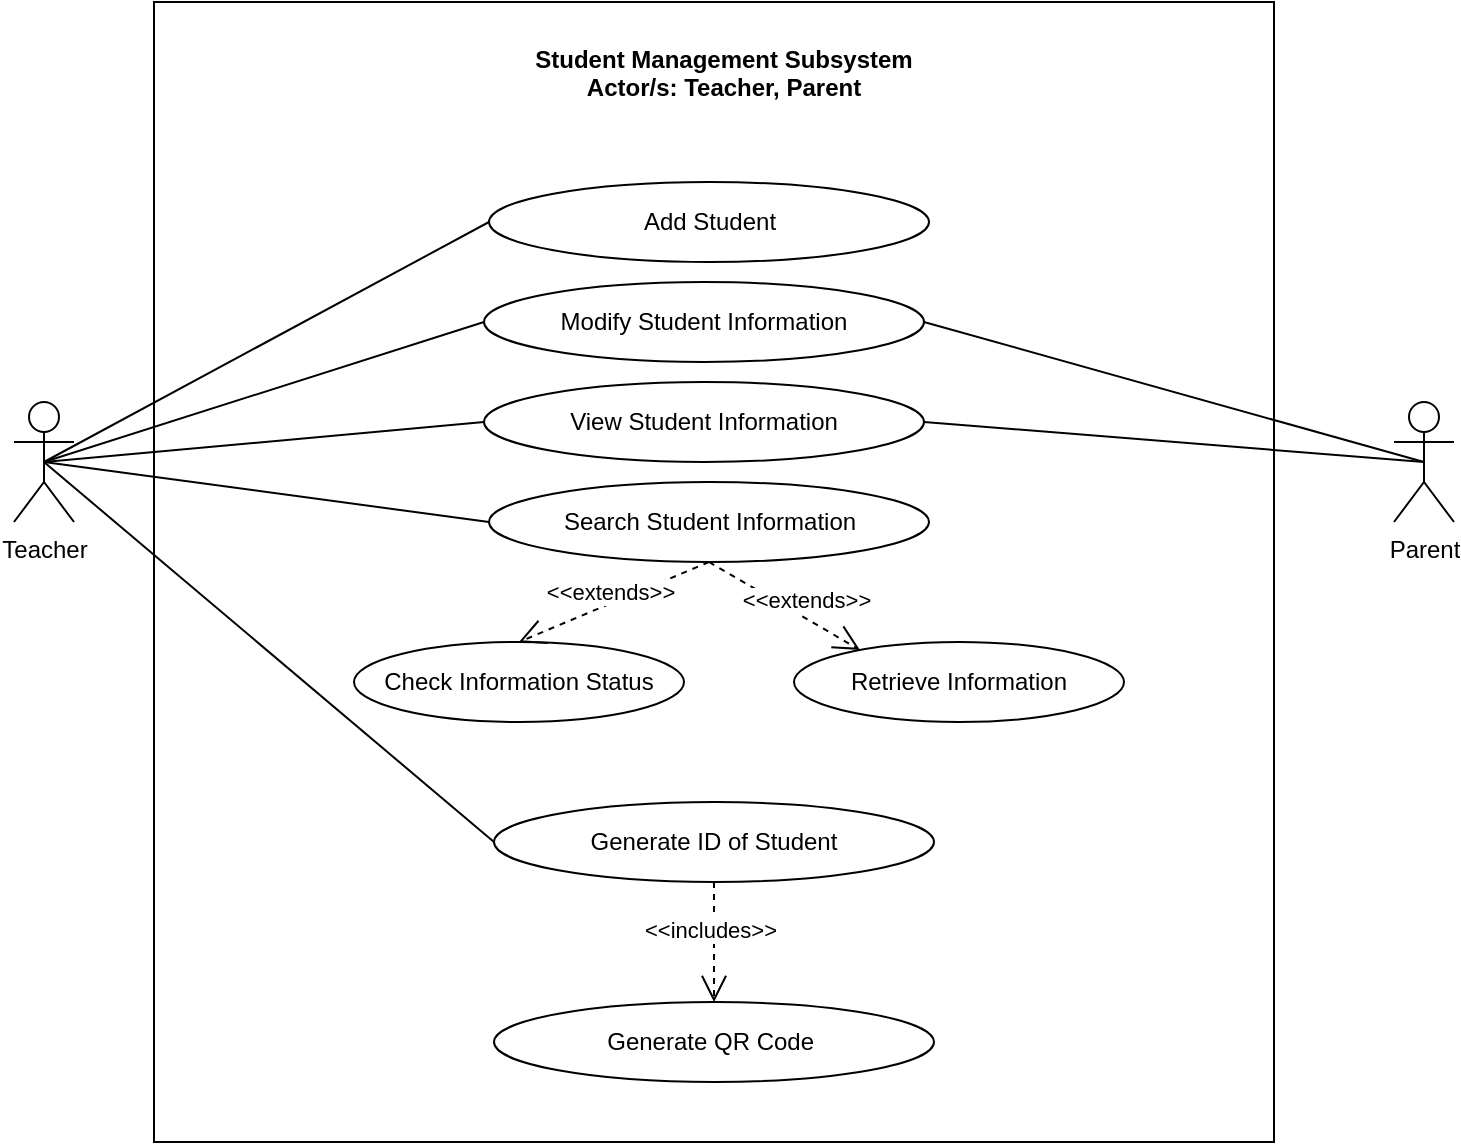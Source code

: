 <mxfile version="14.6.13" type="device" pages="7"><diagram id="qzljFB-hOaYWBOiEcN4N" name="SMS"><mxGraphModel dx="926" dy="626" grid="1" gridSize="10" guides="1" tooltips="1" connect="1" arrows="1" fold="1" page="1" pageScale="1" pageWidth="850" pageHeight="1100" math="0" shadow="0"><root><mxCell id="JewozOC8yLnpFLmOhMqg-0"/><mxCell id="JewozOC8yLnpFLmOhMqg-1" parent="JewozOC8yLnpFLmOhMqg-0"/><mxCell id="FqNuev9cHc2IyG5jevnL-0" value="" style="html=1;fillColor=none;" parent="JewozOC8yLnpFLmOhMqg-1" vertex="1"><mxGeometry x="300" y="170" width="560" height="570" as="geometry"/></mxCell><mxCell id="FqNuev9cHc2IyG5jevnL-2" style="edgeStyle=none;rounded=0;jumpStyle=arc;jumpSize=14;orthogonalLoop=1;jettySize=auto;html=1;exitX=0.5;exitY=0.5;exitDx=0;exitDy=0;exitPerimeter=0;entryX=0;entryY=0.5;entryDx=0;entryDy=0;startArrow=none;startFill=0;endArrow=none;endFill=0;startSize=11;endSize=11;" parent="JewozOC8yLnpFLmOhMqg-1" source="FqNuev9cHc2IyG5jevnL-6" target="FqNuev9cHc2IyG5jevnL-14" edge="1"><mxGeometry relative="1" as="geometry"/></mxCell><mxCell id="FqNuev9cHc2IyG5jevnL-3" style="edgeStyle=none;rounded=0;jumpStyle=arc;jumpSize=14;orthogonalLoop=1;jettySize=auto;html=1;exitX=0.5;exitY=0.5;exitDx=0;exitDy=0;exitPerimeter=0;entryX=0;entryY=0.5;entryDx=0;entryDy=0;startArrow=none;startFill=0;endArrow=none;endFill=0;startSize=11;endSize=11;" parent="JewozOC8yLnpFLmOhMqg-1" source="FqNuev9cHc2IyG5jevnL-6" target="FqNuev9cHc2IyG5jevnL-15" edge="1"><mxGeometry relative="1" as="geometry"/></mxCell><mxCell id="FqNuev9cHc2IyG5jevnL-4" style="edgeStyle=none;rounded=0;jumpStyle=arc;jumpSize=14;orthogonalLoop=1;jettySize=auto;html=1;exitX=0.5;exitY=0.5;exitDx=0;exitDy=0;exitPerimeter=0;entryX=0;entryY=0.5;entryDx=0;entryDy=0;startArrow=none;startFill=0;endArrow=none;endFill=0;startSize=11;endSize=11;" parent="JewozOC8yLnpFLmOhMqg-1" source="FqNuev9cHc2IyG5jevnL-6" target="FqNuev9cHc2IyG5jevnL-18" edge="1"><mxGeometry relative="1" as="geometry"/></mxCell><mxCell id="FqNuev9cHc2IyG5jevnL-5" style="edgeStyle=none;rounded=0;jumpStyle=arc;jumpSize=14;orthogonalLoop=1;jettySize=auto;html=1;exitX=0.5;exitY=0.5;exitDx=0;exitDy=0;exitPerimeter=0;entryX=0;entryY=0.5;entryDx=0;entryDy=0;startArrow=none;startFill=0;endArrow=none;endFill=0;startSize=11;endSize=11;" parent="JewozOC8yLnpFLmOhMqg-1" source="FqNuev9cHc2IyG5jevnL-6" target="FqNuev9cHc2IyG5jevnL-19" edge="1"><mxGeometry relative="1" as="geometry"/></mxCell><mxCell id="MpAW6FHdsxgS2_kCvHxK-2" style="rounded=0;orthogonalLoop=1;jettySize=auto;html=1;exitX=0.5;exitY=0.5;exitDx=0;exitDy=0;exitPerimeter=0;entryX=0;entryY=0.5;entryDx=0;entryDy=0;endArrow=none;endFill=0;" edge="1" parent="JewozOC8yLnpFLmOhMqg-1" source="FqNuev9cHc2IyG5jevnL-6" target="MpAW6FHdsxgS2_kCvHxK-0"><mxGeometry relative="1" as="geometry"/></mxCell><mxCell id="FqNuev9cHc2IyG5jevnL-6" value="Teacher" style="shape=umlActor;verticalLabelPosition=bottom;verticalAlign=top;html=1;fillColor=none;" parent="JewozOC8yLnpFLmOhMqg-1" vertex="1"><mxGeometry x="230" y="370" width="30" height="60" as="geometry"/></mxCell><mxCell id="FqNuev9cHc2IyG5jevnL-8" style="edgeStyle=none;rounded=0;jumpStyle=arc;jumpSize=14;orthogonalLoop=1;jettySize=auto;html=1;exitX=0.5;exitY=0.5;exitDx=0;exitDy=0;exitPerimeter=0;entryX=1;entryY=0.5;entryDx=0;entryDy=0;startArrow=none;startFill=0;endArrow=none;endFill=0;startSize=11;endSize=11;" parent="JewozOC8yLnpFLmOhMqg-1" source="FqNuev9cHc2IyG5jevnL-10" target="FqNuev9cHc2IyG5jevnL-15" edge="1"><mxGeometry relative="1" as="geometry"/></mxCell><mxCell id="FqNuev9cHc2IyG5jevnL-9" style="edgeStyle=none;rounded=0;jumpStyle=arc;jumpSize=14;orthogonalLoop=1;jettySize=auto;html=1;exitX=0.5;exitY=0.5;exitDx=0;exitDy=0;exitPerimeter=0;entryX=1;entryY=0.5;entryDx=0;entryDy=0;startArrow=none;startFill=0;endArrow=none;endFill=0;startSize=11;endSize=11;" parent="JewozOC8yLnpFLmOhMqg-1" source="FqNuev9cHc2IyG5jevnL-10" target="FqNuev9cHc2IyG5jevnL-18" edge="1"><mxGeometry relative="1" as="geometry"/></mxCell><mxCell id="FqNuev9cHc2IyG5jevnL-10" value="Parent" style="shape=umlActor;verticalLabelPosition=bottom;verticalAlign=top;html=1;fillColor=none;" parent="JewozOC8yLnpFLmOhMqg-1" vertex="1"><mxGeometry x="920" y="370" width="30" height="60" as="geometry"/></mxCell><mxCell id="FqNuev9cHc2IyG5jevnL-12" value="Student Management Subsystem&#10;Actor/s: Teacher, Parent" style="text;align=center;fontStyle=1;verticalAlign=middle;spacingLeft=3;spacingRight=3;strokeColor=none;rotatable=0;points=[[0,0.5],[1,0.5]];portConstraint=eastwest;fillColor=none;" parent="JewozOC8yLnpFLmOhMqg-1" vertex="1"><mxGeometry x="425" y="190" width="320" height="30" as="geometry"/></mxCell><mxCell id="FqNuev9cHc2IyG5jevnL-14" value="Add Student" style="ellipse;whiteSpace=wrap;html=1;fillColor=none;" parent="JewozOC8yLnpFLmOhMqg-1" vertex="1"><mxGeometry x="467.5" y="260" width="220" height="40" as="geometry"/></mxCell><mxCell id="FqNuev9cHc2IyG5jevnL-15" value="View Student Information" style="ellipse;whiteSpace=wrap;html=1;fillColor=none;" parent="JewozOC8yLnpFLmOhMqg-1" vertex="1"><mxGeometry x="465" y="360" width="220" height="40" as="geometry"/></mxCell><mxCell id="FqNuev9cHc2IyG5jevnL-18" value="Modify Student Information" style="ellipse;whiteSpace=wrap;html=1;fillColor=none;" parent="JewozOC8yLnpFLmOhMqg-1" vertex="1"><mxGeometry x="465" y="310" width="220" height="40" as="geometry"/></mxCell><mxCell id="FqNuev9cHc2IyG5jevnL-19" value="Search Student Information" style="ellipse;whiteSpace=wrap;html=1;fillColor=none;" parent="JewozOC8yLnpFLmOhMqg-1" vertex="1"><mxGeometry x="467.5" y="410" width="220" height="40" as="geometry"/></mxCell><mxCell id="FqNuev9cHc2IyG5jevnL-20" value="Check Information Status" style="ellipse;whiteSpace=wrap;html=1;fillColor=none;" parent="JewozOC8yLnpFLmOhMqg-1" vertex="1"><mxGeometry x="400" y="490" width="165" height="40" as="geometry"/></mxCell><mxCell id="FqNuev9cHc2IyG5jevnL-21" value="Retrieve Information" style="ellipse;whiteSpace=wrap;html=1;fillColor=none;" parent="JewozOC8yLnpFLmOhMqg-1" vertex="1"><mxGeometry x="620" y="490" width="165" height="40" as="geometry"/></mxCell><mxCell id="FqNuev9cHc2IyG5jevnL-22" style="rounded=0;jumpStyle=arc;jumpSize=14;orthogonalLoop=1;jettySize=auto;html=1;startArrow=none;startFill=0;endArrow=open;endFill=0;startSize=11;endSize=11;dashed=1;entryX=0.5;entryY=0;entryDx=0;entryDy=0;exitX=0.5;exitY=1;exitDx=0;exitDy=0;" parent="JewozOC8yLnpFLmOhMqg-1" source="FqNuev9cHc2IyG5jevnL-19" target="FqNuev9cHc2IyG5jevnL-20" edge="1"><mxGeometry relative="1" as="geometry"><mxPoint x="470" y="520" as="sourcePoint"/><mxPoint x="469.6" y="570" as="targetPoint"/></mxGeometry></mxCell><mxCell id="FqNuev9cHc2IyG5jevnL-23" value="&amp;lt;&amp;lt;extends&amp;gt;&amp;gt;" style="edgeLabel;html=1;align=center;verticalAlign=middle;resizable=0;points=[];" parent="FqNuev9cHc2IyG5jevnL-22" vertex="1" connectable="0"><mxGeometry x="-0.2" y="-1" relative="1" as="geometry"><mxPoint x="-12" as="offset"/></mxGeometry></mxCell><mxCell id="FqNuev9cHc2IyG5jevnL-24" style="rounded=0;jumpStyle=arc;jumpSize=14;orthogonalLoop=1;jettySize=auto;html=1;exitX=0.5;exitY=1;exitDx=0;exitDy=0;startArrow=none;startFill=0;endArrow=open;endFill=0;startSize=11;endSize=11;dashed=1;entryX=0.2;entryY=0.1;entryDx=0;entryDy=0;entryPerimeter=0;" parent="JewozOC8yLnpFLmOhMqg-1" source="FqNuev9cHc2IyG5jevnL-19" target="FqNuev9cHc2IyG5jevnL-21" edge="1"><mxGeometry relative="1" as="geometry"><mxPoint x="479.6" y="530" as="sourcePoint"/><mxPoint x="700" y="536" as="targetPoint"/></mxGeometry></mxCell><mxCell id="FqNuev9cHc2IyG5jevnL-25" value="&amp;lt;&amp;lt;extends&amp;gt;&amp;gt;" style="edgeLabel;html=1;align=center;verticalAlign=middle;resizable=0;points=[];" parent="FqNuev9cHc2IyG5jevnL-24" vertex="1" connectable="0"><mxGeometry x="-0.2" y="-1" relative="1" as="geometry"><mxPoint x="19" as="offset"/></mxGeometry></mxCell><mxCell id="MpAW6FHdsxgS2_kCvHxK-0" value="Generate ID of Student" style="ellipse;whiteSpace=wrap;html=1;fillColor=none;" vertex="1" parent="JewozOC8yLnpFLmOhMqg-1"><mxGeometry x="470" y="570" width="220" height="40" as="geometry"/></mxCell><mxCell id="MpAW6FHdsxgS2_kCvHxK-3" value="Generate QR Code&amp;nbsp;" style="ellipse;whiteSpace=wrap;html=1;fillColor=none;" vertex="1" parent="JewozOC8yLnpFLmOhMqg-1"><mxGeometry x="470" y="670" width="220" height="40" as="geometry"/></mxCell><mxCell id="MpAW6FHdsxgS2_kCvHxK-4" style="rounded=0;jumpStyle=arc;jumpSize=14;orthogonalLoop=1;jettySize=auto;html=1;exitX=0.5;exitY=1;exitDx=0;exitDy=0;startArrow=none;startFill=0;endArrow=open;endFill=0;startSize=11;endSize=11;dashed=1;entryX=0.5;entryY=0;entryDx=0;entryDy=0;" edge="1" parent="JewozOC8yLnpFLmOhMqg-1" target="MpAW6FHdsxgS2_kCvHxK-3"><mxGeometry relative="1" as="geometry"><mxPoint x="580" y="610" as="sourcePoint"/><mxPoint x="655.5" y="654" as="targetPoint"/></mxGeometry></mxCell><mxCell id="MpAW6FHdsxgS2_kCvHxK-5" value="&amp;lt;&amp;lt;includes&amp;gt;&amp;gt;" style="edgeLabel;html=1;align=center;verticalAlign=middle;resizable=0;points=[];" vertex="1" connectable="0" parent="MpAW6FHdsxgS2_kCvHxK-4"><mxGeometry x="-0.2" y="-1" relative="1" as="geometry"><mxPoint x="-1" as="offset"/></mxGeometry></mxCell></root></mxGraphModel></diagram><diagram id="hd5vajzevcYSOv9knGCK" name="LOG IN"><mxGraphModel dx="926" dy="626" grid="1" gridSize="10" guides="1" tooltips="1" connect="1" arrows="1" fold="1" page="1" pageScale="1" pageWidth="850" pageHeight="1100" math="0" shadow="0"><root><mxCell id="KCbOV5ay7KlR3SbI6qpb-0"/><mxCell id="KCbOV5ay7KlR3SbI6qpb-1" parent="KCbOV5ay7KlR3SbI6qpb-0"/><mxCell id="x6rRj8ZASc_O9eTR2M_7-0" value="" style="html=1;fillColor=none;" parent="KCbOV5ay7KlR3SbI6qpb-1" vertex="1"><mxGeometry x="260" y="60" width="530" height="330" as="geometry"/></mxCell><mxCell id="x6rRj8ZASc_O9eTR2M_7-1" style="rounded=0;jumpStyle=arc;jumpSize=14;orthogonalLoop=1;jettySize=auto;html=1;exitX=0.5;exitY=0.5;exitDx=0;exitDy=0;exitPerimeter=0;entryX=0;entryY=0.5;entryDx=0;entryDy=0;startArrow=none;startFill=0;endArrow=none;endFill=0;startSize=11;endSize=11;" parent="KCbOV5ay7KlR3SbI6qpb-1" source="x6rRj8ZASc_O9eTR2M_7-5" target="x6rRj8ZASc_O9eTR2M_7-10" edge="1"><mxGeometry relative="1" as="geometry"/></mxCell><mxCell id="x6rRj8ZASc_O9eTR2M_7-2" style="edgeStyle=none;rounded=0;jumpStyle=arc;jumpSize=14;orthogonalLoop=1;jettySize=auto;html=1;exitX=0.5;exitY=0.5;exitDx=0;exitDy=0;exitPerimeter=0;entryX=0;entryY=0.5;entryDx=0;entryDy=0;startArrow=none;startFill=0;endArrow=none;endFill=0;startSize=11;endSize=11;" parent="KCbOV5ay7KlR3SbI6qpb-1" source="x6rRj8ZASc_O9eTR2M_7-5" target="x6rRj8ZASc_O9eTR2M_7-13" edge="1"><mxGeometry relative="1" as="geometry"/></mxCell><mxCell id="x6rRj8ZASc_O9eTR2M_7-3" style="edgeStyle=none;rounded=0;jumpStyle=arc;jumpSize=14;orthogonalLoop=1;jettySize=auto;html=1;exitX=0.5;exitY=0.5;exitDx=0;exitDy=0;exitPerimeter=0;entryX=0;entryY=0.5;entryDx=0;entryDy=0;startArrow=none;startFill=0;endArrow=none;endFill=0;startSize=11;endSize=11;" parent="KCbOV5ay7KlR3SbI6qpb-1" source="x6rRj8ZASc_O9eTR2M_7-5" target="x6rRj8ZASc_O9eTR2M_7-14" edge="1"><mxGeometry relative="1" as="geometry"/></mxCell><mxCell id="sC7KBa34wcPBXWw0pEjE-25" style="edgeStyle=none;rounded=0;jumpStyle=arc;jumpSize=14;orthogonalLoop=1;jettySize=auto;html=1;exitX=0.5;exitY=0.5;exitDx=0;exitDy=0;exitPerimeter=0;entryX=0;entryY=0.5;entryDx=0;entryDy=0;startArrow=none;startFill=0;endArrow=none;endFill=0;startSize=11;endSize=11;" parent="KCbOV5ay7KlR3SbI6qpb-1" source="x6rRj8ZASc_O9eTR2M_7-5" target="sC7KBa34wcPBXWw0pEjE-20" edge="1"><mxGeometry relative="1" as="geometry"/></mxCell><mxCell id="x6rRj8ZASc_O9eTR2M_7-5" value="Teacher" style="shape=umlActor;verticalLabelPosition=bottom;verticalAlign=top;html=1;fillColor=none;" parent="KCbOV5ay7KlR3SbI6qpb-1" vertex="1"><mxGeometry x="130" y="80" width="30" height="60" as="geometry"/></mxCell><mxCell id="x6rRj8ZASc_O9eTR2M_7-10" value="Username and Password Login" style="ellipse;whiteSpace=wrap;html=1;fillColor=none;" parent="KCbOV5ay7KlR3SbI6qpb-1" vertex="1"><mxGeometry x="270" y="110" width="220" height="40" as="geometry"/></mxCell><mxCell id="x6rRj8ZASc_O9eTR2M_7-11" value="Login Subsystem&#10;Actor/s: Teacher, Parent, Student" style="text;align=center;fontStyle=1;verticalAlign=middle;spacingLeft=3;spacingRight=3;strokeColor=none;rotatable=0;points=[[0,0.5],[1,0.5]];portConstraint=eastwest;fillColor=none;" parent="KCbOV5ay7KlR3SbI6qpb-1" vertex="1"><mxGeometry x="340" y="70" width="320" height="30" as="geometry"/></mxCell><mxCell id="sC7KBa34wcPBXWw0pEjE-2" style="edgeStyle=none;rounded=0;jumpStyle=arc;jumpSize=14;orthogonalLoop=1;jettySize=auto;html=1;exitX=0;exitY=0.5;exitDx=0;exitDy=0;entryX=1;entryY=0.5;entryDx=0;entryDy=0;startArrow=none;startFill=0;endArrow=none;endFill=0;startSize=11;endSize=11;dashed=1;" parent="KCbOV5ay7KlR3SbI6qpb-1" target="x6rRj8ZASc_O9eTR2M_7-10" edge="1"><mxGeometry relative="1" as="geometry"><mxPoint x="610" y="210" as="sourcePoint"/></mxGeometry></mxCell><mxCell id="sC7KBa34wcPBXWw0pEjE-7" value="&amp;lt;&amp;lt;include&amp;gt;&amp;gt;" style="edgeLabel;html=1;align=center;verticalAlign=middle;resizable=0;points=[];" parent="sC7KBa34wcPBXWw0pEjE-2" vertex="1" connectable="0"><mxGeometry x="0.2" relative="1" as="geometry"><mxPoint as="offset"/></mxGeometry></mxCell><mxCell id="sC7KBa34wcPBXWw0pEjE-3" style="edgeStyle=none;rounded=0;jumpStyle=arc;jumpSize=14;orthogonalLoop=1;jettySize=auto;html=1;exitX=0;exitY=0.5;exitDx=0;exitDy=0;entryX=1;entryY=0.5;entryDx=0;entryDy=0;dashed=1;startArrow=none;startFill=0;endArrow=none;endFill=0;startSize=11;endSize=11;" parent="KCbOV5ay7KlR3SbI6qpb-1" target="x6rRj8ZASc_O9eTR2M_7-13" edge="1"><mxGeometry relative="1" as="geometry"><mxPoint x="610" y="210" as="sourcePoint"/></mxGeometry></mxCell><mxCell id="sC7KBa34wcPBXWw0pEjE-8" value="&amp;lt;&amp;lt;include&amp;gt;&amp;gt;" style="edgeLabel;html=1;align=center;verticalAlign=middle;resizable=0;points=[];" parent="sC7KBa34wcPBXWw0pEjE-3" vertex="1" connectable="0"><mxGeometry x="0.255" y="1" relative="1" as="geometry"><mxPoint as="offset"/></mxGeometry></mxCell><mxCell id="sC7KBa34wcPBXWw0pEjE-4" style="edgeStyle=none;rounded=0;jumpStyle=arc;jumpSize=14;orthogonalLoop=1;jettySize=auto;html=1;exitX=0;exitY=0.5;exitDx=0;exitDy=0;entryX=1;entryY=0.5;entryDx=0;entryDy=0;dashed=1;startArrow=none;startFill=0;endArrow=none;endFill=0;startSize=11;endSize=11;" parent="KCbOV5ay7KlR3SbI6qpb-1" target="x6rRj8ZASc_O9eTR2M_7-14" edge="1"><mxGeometry relative="1" as="geometry"><mxPoint x="610" y="210" as="sourcePoint"/></mxGeometry></mxCell><mxCell id="sC7KBa34wcPBXWw0pEjE-9" value="&amp;lt;&amp;lt;include&amp;gt;&amp;gt;" style="edgeLabel;html=1;align=center;verticalAlign=middle;resizable=0;points=[];" parent="sC7KBa34wcPBXWw0pEjE-4" vertex="1" connectable="0"><mxGeometry x="0.181" relative="1" as="geometry"><mxPoint as="offset"/></mxGeometry></mxCell><mxCell id="sC7KBa34wcPBXWw0pEjE-5" style="edgeStyle=none;rounded=0;jumpStyle=arc;jumpSize=14;orthogonalLoop=1;jettySize=auto;html=1;exitX=0;exitY=0.5;exitDx=0;exitDy=0;entryX=1;entryY=0.5;entryDx=0;entryDy=0;dashed=1;startArrow=none;startFill=0;endArrow=none;endFill=0;startSize=11;endSize=11;" parent="KCbOV5ay7KlR3SbI6qpb-1" target="x6rRj8ZASc_O9eTR2M_7-17" edge="1"><mxGeometry relative="1" as="geometry"><mxPoint x="610" y="210" as="sourcePoint"/></mxGeometry></mxCell><mxCell id="sC7KBa34wcPBXWw0pEjE-10" value="&amp;lt;&amp;lt;include&amp;gt;&amp;gt;" style="edgeLabel;html=1;align=center;verticalAlign=middle;resizable=0;points=[];" parent="sC7KBa34wcPBXWw0pEjE-5" vertex="1" connectable="0"><mxGeometry x="0.11" relative="1" as="geometry"><mxPoint as="offset"/></mxGeometry></mxCell><mxCell id="x6rRj8ZASc_O9eTR2M_7-13" value="Email Login" style="ellipse;whiteSpace=wrap;html=1;fillColor=none;" parent="KCbOV5ay7KlR3SbI6qpb-1" vertex="1"><mxGeometry x="270" y="160" width="220" height="40" as="geometry"/></mxCell><mxCell id="x6rRj8ZASc_O9eTR2M_7-14" value="Scan QR Code Login" style="ellipse;whiteSpace=wrap;html=1;fillColor=none;" parent="KCbOV5ay7KlR3SbI6qpb-1" vertex="1"><mxGeometry x="270" y="215" width="220" height="40" as="geometry"/></mxCell><mxCell id="x6rRj8ZASc_O9eTR2M_7-17" value="ID Number Login" style="ellipse;whiteSpace=wrap;html=1;fillColor=none;" parent="KCbOV5ay7KlR3SbI6qpb-1" vertex="1"><mxGeometry x="270" y="270" width="220" height="40" as="geometry"/></mxCell><mxCell id="sC7KBa34wcPBXWw0pEjE-16" style="edgeStyle=none;rounded=0;jumpStyle=arc;jumpSize=14;orthogonalLoop=1;jettySize=auto;html=1;exitX=0.5;exitY=0.5;exitDx=0;exitDy=0;exitPerimeter=0;entryX=0;entryY=0.5;entryDx=0;entryDy=0;startArrow=none;startFill=0;endArrow=none;endFill=0;startSize=11;endSize=11;" parent="KCbOV5ay7KlR3SbI6qpb-1" source="sC7KBa34wcPBXWw0pEjE-12" target="x6rRj8ZASc_O9eTR2M_7-14" edge="1"><mxGeometry relative="1" as="geometry"/></mxCell><mxCell id="sC7KBa34wcPBXWw0pEjE-17" style="edgeStyle=none;rounded=0;jumpStyle=arc;jumpSize=14;orthogonalLoop=1;jettySize=auto;html=1;exitX=0.5;exitY=0.5;exitDx=0;exitDy=0;exitPerimeter=0;entryX=0;entryY=0.5;entryDx=0;entryDy=0;startArrow=none;startFill=0;endArrow=none;endFill=0;startSize=11;endSize=11;" parent="KCbOV5ay7KlR3SbI6qpb-1" source="sC7KBa34wcPBXWw0pEjE-12" target="x6rRj8ZASc_O9eTR2M_7-17" edge="1"><mxGeometry relative="1" as="geometry"/></mxCell><mxCell id="sC7KBa34wcPBXWw0pEjE-12" value="Student" style="shape=umlActor;verticalLabelPosition=bottom;verticalAlign=top;html=1;fillColor=none;" parent="KCbOV5ay7KlR3SbI6qpb-1" vertex="1"><mxGeometry x="130" y="310" width="30" height="60" as="geometry"/></mxCell><mxCell id="sC7KBa34wcPBXWw0pEjE-20" value="Reset Password" style="ellipse;whiteSpace=wrap;html=1;fillColor=none;" parent="KCbOV5ay7KlR3SbI6qpb-1" vertex="1"><mxGeometry x="270" y="320" width="220" height="40" as="geometry"/></mxCell><mxCell id="sC7KBa34wcPBXWw0pEjE-21" value="Send Reset Email" style="ellipse;whiteSpace=wrap;html=1;fillColor=none;" parent="KCbOV5ay7KlR3SbI6qpb-1" vertex="1"><mxGeometry x="600" y="320" width="140" height="40" as="geometry"/></mxCell><mxCell id="sC7KBa34wcPBXWw0pEjE-22" style="edgeStyle=none;rounded=0;jumpStyle=arc;jumpSize=14;orthogonalLoop=1;jettySize=auto;html=1;exitX=0;exitY=0.5;exitDx=0;exitDy=0;dashed=1;startArrow=open;startFill=0;endArrow=none;endFill=0;startSize=11;endSize=11;" parent="KCbOV5ay7KlR3SbI6qpb-1" source="sC7KBa34wcPBXWw0pEjE-21" edge="1"><mxGeometry relative="1" as="geometry"><mxPoint x="600" y="260" as="sourcePoint"/><mxPoint x="490" y="340" as="targetPoint"/></mxGeometry></mxCell><mxCell id="sC7KBa34wcPBXWw0pEjE-23" value="&amp;lt;&amp;lt;include&amp;gt;&amp;gt;" style="edgeLabel;html=1;align=center;verticalAlign=middle;resizable=0;points=[];" parent="sC7KBa34wcPBXWw0pEjE-22" vertex="1" connectable="0"><mxGeometry x="0.11" relative="1" as="geometry"><mxPoint as="offset"/></mxGeometry></mxCell><mxCell id="EWU6tSYKKW4JXtws2i4a-0" value="" style="endArrow=open;dashed=1;html=1;startSize=11;endSize=11;entryX=0;entryY=0.5;entryDx=0;entryDy=0;endFill=0;" parent="KCbOV5ay7KlR3SbI6qpb-1" target="EWU6tSYKKW4JXtws2i4a-1" edge="1"><mxGeometry width="50" height="50" relative="1" as="geometry"><mxPoint x="610" y="210" as="sourcePoint"/><mxPoint x="660" y="160" as="targetPoint"/></mxGeometry></mxCell><mxCell id="EWU6tSYKKW4JXtws2i4a-1" value="Authentication" style="ellipse;whiteSpace=wrap;html=1;fillColor=none;" parent="KCbOV5ay7KlR3SbI6qpb-1" vertex="1"><mxGeometry x="640" y="190" width="140" height="40" as="geometry"/></mxCell><mxCell id="5jxcdaPVVgQ5LYKV4ogl-4" style="edgeStyle=orthogonalEdgeStyle;rounded=0;orthogonalLoop=1;jettySize=auto;html=1;exitX=0.5;exitY=0;exitDx=0;exitDy=0;exitPerimeter=0;" parent="KCbOV5ay7KlR3SbI6qpb-1" source="5jxcdaPVVgQ5LYKV4ogl-0" edge="1"><mxGeometry relative="1" as="geometry"><mxPoint x="145" y="160" as="targetPoint"/></mxGeometry></mxCell><mxCell id="5jxcdaPVVgQ5LYKV4ogl-0" value="Parent" style="shape=umlActor;verticalLabelPosition=bottom;verticalAlign=top;html=1;fillColor=none;" parent="KCbOV5ay7KlR3SbI6qpb-1" vertex="1"><mxGeometry x="130" y="215" width="30" height="60" as="geometry"/></mxCell></root></mxGraphModel></diagram><diagram id="DycPDrjfiylKlNYCNDoc" name="AMS"><mxGraphModel dx="926" dy="626" grid="1" gridSize="10" guides="1" tooltips="1" connect="1" arrows="1" fold="1" page="1" pageScale="1" pageWidth="850" pageHeight="1100" math="0" shadow="0"><root><mxCell id="MynAlUJAlQpfqAVCtU9R-0"/><mxCell id="MynAlUJAlQpfqAVCtU9R-1" parent="MynAlUJAlQpfqAVCtU9R-0"/><mxCell id="MynAlUJAlQpfqAVCtU9R-2" value="" style="html=1;fillColor=none;" parent="MynAlUJAlQpfqAVCtU9R-1" vertex="1"><mxGeometry x="350" y="70" width="240" height="350" as="geometry"/></mxCell><mxCell id="MynAlUJAlQpfqAVCtU9R-3" style="rounded=0;jumpStyle=arc;jumpSize=14;orthogonalLoop=1;jettySize=auto;html=1;exitX=0.5;exitY=0.5;exitDx=0;exitDy=0;exitPerimeter=0;entryX=0;entryY=0.5;entryDx=0;entryDy=0;startArrow=none;startFill=0;endArrow=none;endFill=0;startSize=11;endSize=11;" parent="MynAlUJAlQpfqAVCtU9R-1" source="MynAlUJAlQpfqAVCtU9R-7" target="MynAlUJAlQpfqAVCtU9R-12" edge="1"><mxGeometry relative="1" as="geometry"/></mxCell><mxCell id="MynAlUJAlQpfqAVCtU9R-4" style="edgeStyle=none;rounded=0;jumpStyle=arc;jumpSize=14;orthogonalLoop=1;jettySize=auto;html=1;exitX=0.5;exitY=0.5;exitDx=0;exitDy=0;exitPerimeter=0;entryX=0;entryY=0.5;entryDx=0;entryDy=0;startArrow=none;startFill=0;endArrow=none;endFill=0;startSize=11;endSize=11;" parent="MynAlUJAlQpfqAVCtU9R-1" source="MynAlUJAlQpfqAVCtU9R-7" target="MynAlUJAlQpfqAVCtU9R-15" edge="1"><mxGeometry relative="1" as="geometry"/></mxCell><mxCell id="MynAlUJAlQpfqAVCtU9R-5" style="edgeStyle=none;rounded=0;jumpStyle=arc;jumpSize=14;orthogonalLoop=1;jettySize=auto;html=1;exitX=0.5;exitY=0.5;exitDx=0;exitDy=0;exitPerimeter=0;entryX=0;entryY=0.5;entryDx=0;entryDy=0;startArrow=none;startFill=0;endArrow=none;endFill=0;startSize=11;endSize=11;" parent="MynAlUJAlQpfqAVCtU9R-1" source="MynAlUJAlQpfqAVCtU9R-7" target="MynAlUJAlQpfqAVCtU9R-16" edge="1"><mxGeometry relative="1" as="geometry"/></mxCell><mxCell id="MynAlUJAlQpfqAVCtU9R-6" style="edgeStyle=none;rounded=0;jumpStyle=arc;jumpSize=14;orthogonalLoop=1;jettySize=auto;html=1;exitX=0.5;exitY=0.5;exitDx=0;exitDy=0;exitPerimeter=0;entryX=0;entryY=0.5;entryDx=0;entryDy=0;startArrow=none;startFill=0;endArrow=none;endFill=0;startSize=11;endSize=11;" parent="MynAlUJAlQpfqAVCtU9R-1" source="MynAlUJAlQpfqAVCtU9R-7" target="MynAlUJAlQpfqAVCtU9R-19" edge="1"><mxGeometry relative="1" as="geometry"/></mxCell><mxCell id="MynAlUJAlQpfqAVCtU9R-7" value="Teacher" style="shape=umlActor;verticalLabelPosition=bottom;verticalAlign=top;html=1;fillColor=none;" parent="MynAlUJAlQpfqAVCtU9R-1" vertex="1"><mxGeometry x="230" y="200" width="30" height="60" as="geometry"/></mxCell><mxCell id="MynAlUJAlQpfqAVCtU9R-12" value="Validate Attendance" style="ellipse;whiteSpace=wrap;html=1;fillColor=none;" parent="MynAlUJAlQpfqAVCtU9R-1" vertex="1"><mxGeometry x="360" y="120" width="220" height="40" as="geometry"/></mxCell><mxCell id="MynAlUJAlQpfqAVCtU9R-13" value="Attendance Management Subsystem&#10;Actor/s: Teacher" style="text;align=center;fontStyle=1;verticalAlign=middle;spacingLeft=3;spacingRight=3;strokeColor=none;rotatable=0;points=[[0,0.5],[1,0.5]];portConstraint=eastwest;fillColor=none;" parent="MynAlUJAlQpfqAVCtU9R-1" vertex="1"><mxGeometry x="310" y="80" width="320" height="30" as="geometry"/></mxCell><mxCell id="MynAlUJAlQpfqAVCtU9R-14" value="View Student Activity Progress" style="ellipse;whiteSpace=wrap;html=1;fillColor=none;" parent="MynAlUJAlQpfqAVCtU9R-1" vertex="1"><mxGeometry x="360" y="210" width="220" height="40" as="geometry"/></mxCell><mxCell id="MynAlUJAlQpfqAVCtU9R-15" value="View Attendance" style="ellipse;whiteSpace=wrap;html=1;fillColor=none;" parent="MynAlUJAlQpfqAVCtU9R-1" vertex="1"><mxGeometry x="360" y="260" width="220" height="40" as="geometry"/></mxCell><mxCell id="MynAlUJAlQpfqAVCtU9R-16" value="Modify Attendance Sheet" style="ellipse;whiteSpace=wrap;html=1;fillColor=none;" parent="MynAlUJAlQpfqAVCtU9R-1" vertex="1"><mxGeometry x="360" y="310" width="220" height="40" as="geometry"/></mxCell><mxCell id="MynAlUJAlQpfqAVCtU9R-17" style="edgeStyle=orthogonalEdgeStyle;rounded=0;jumpStyle=arc;jumpSize=14;orthogonalLoop=1;jettySize=auto;html=1;exitX=0.5;exitY=1;exitDx=0;exitDy=0;startArrow=none;startFill=0;endArrow=open;endFill=0;startSize=11;endSize=11;dashed=1;" parent="MynAlUJAlQpfqAVCtU9R-1" source="MynAlUJAlQpfqAVCtU9R-12" edge="1"><mxGeometry relative="1" as="geometry"><mxPoint x="464.38" y="160.6" as="sourcePoint"/><mxPoint x="470" y="210" as="targetPoint"/></mxGeometry></mxCell><mxCell id="MynAlUJAlQpfqAVCtU9R-18" value="&lt;&lt;include&gt;&gt;" style="text;align=center;fontStyle=0;verticalAlign=middle;spacingLeft=3;spacingRight=3;strokeColor=none;rotatable=0;points=[[0,0.5],[1,0.5]];portConstraint=eastwest;fillColor=none;" parent="MynAlUJAlQpfqAVCtU9R-1" vertex="1"><mxGeometry x="470" y="170" width="80" height="26" as="geometry"/></mxCell><mxCell id="MynAlUJAlQpfqAVCtU9R-19" value="Print Attendance Sheet" style="ellipse;whiteSpace=wrap;html=1;fillColor=none;" parent="MynAlUJAlQpfqAVCtU9R-1" vertex="1"><mxGeometry x="360" y="360" width="220" height="40" as="geometry"/></mxCell></root></mxGraphModel></diagram><diagram id="hZojRljrfaBt_-NroHho" name="PARENTS AREA"><mxGraphModel dx="926" dy="626" grid="1" gridSize="10" guides="1" tooltips="1" connect="1" arrows="1" fold="1" page="1" pageScale="1" pageWidth="850" pageHeight="1100" math="0" shadow="0"><root><mxCell id="EquTxbhpZ0DYuYhOju7X-0"/><mxCell id="EquTxbhpZ0DYuYhOju7X-1" parent="EquTxbhpZ0DYuYhOju7X-0"/><mxCell id="r1uUE86IKF_ywa39t8mg-0" value="" style="html=1;fillColor=none;" parent="EquTxbhpZ0DYuYhOju7X-1" vertex="1"><mxGeometry x="350" y="190" width="240" height="370" as="geometry"/></mxCell><mxCell id="r1uUE86IKF_ywa39t8mg-2" style="edgeStyle=none;rounded=0;jumpStyle=arc;jumpSize=14;orthogonalLoop=1;jettySize=auto;html=1;exitX=0.5;exitY=0.5;exitDx=0;exitDy=0;exitPerimeter=0;entryX=0;entryY=0.5;entryDx=0;entryDy=0;startArrow=none;startFill=0;endArrow=none;endFill=0;startSize=11;endSize=11;" parent="EquTxbhpZ0DYuYhOju7X-1" source="r1uUE86IKF_ywa39t8mg-4" target="r1uUE86IKF_ywa39t8mg-8" edge="1"><mxGeometry relative="1" as="geometry"/></mxCell><mxCell id="Ktv1PAOE-UDUOPa3zuJM-2" style="edgeStyle=none;rounded=0;jumpStyle=arc;jumpSize=14;orthogonalLoop=1;jettySize=auto;html=1;exitX=0.5;exitY=0.5;exitDx=0;exitDy=0;exitPerimeter=0;entryX=0;entryY=0.5;entryDx=0;entryDy=0;endArrow=none;endFill=0;startSize=9;endSize=11;" parent="EquTxbhpZ0DYuYhOju7X-1" source="r1uUE86IKF_ywa39t8mg-4" target="Ktv1PAOE-UDUOPa3zuJM-0" edge="1"><mxGeometry relative="1" as="geometry"/></mxCell><mxCell id="Ktv1PAOE-UDUOPa3zuJM-3" style="edgeStyle=none;rounded=0;jumpStyle=arc;jumpSize=14;orthogonalLoop=1;jettySize=auto;html=1;exitX=0.5;exitY=0.5;exitDx=0;exitDy=0;exitPerimeter=0;entryX=0;entryY=0.5;entryDx=0;entryDy=0;endArrow=none;endFill=0;startSize=9;endSize=11;" parent="EquTxbhpZ0DYuYhOju7X-1" source="r1uUE86IKF_ywa39t8mg-4" target="Ktv1PAOE-UDUOPa3zuJM-1" edge="1"><mxGeometry relative="1" as="geometry"/></mxCell><mxCell id="B0Bua_NQoxOIs2ykGgWZ-1" style="edgeStyle=none;rounded=0;jumpStyle=arc;jumpSize=14;orthogonalLoop=1;jettySize=auto;html=1;exitX=0.5;exitY=0.5;exitDx=0;exitDy=0;exitPerimeter=0;entryX=0;entryY=0.5;entryDx=0;entryDy=0;endArrow=none;endFill=0;startSize=9;endSize=11;" parent="EquTxbhpZ0DYuYhOju7X-1" source="r1uUE86IKF_ywa39t8mg-4" target="B0Bua_NQoxOIs2ykGgWZ-0" edge="1"><mxGeometry relative="1" as="geometry"/></mxCell><mxCell id="9aktjpiynPOMg6mmpcqg-2" style="rounded=0;orthogonalLoop=1;jettySize=auto;html=1;exitX=0.5;exitY=0.5;exitDx=0;exitDy=0;exitPerimeter=0;entryX=0;entryY=0.5;entryDx=0;entryDy=0;endArrow=none;endFill=0;" parent="EquTxbhpZ0DYuYhOju7X-1" source="r1uUE86IKF_ywa39t8mg-4" target="9aktjpiynPOMg6mmpcqg-1" edge="1"><mxGeometry relative="1" as="geometry"/></mxCell><mxCell id="m9tXNnb64iu9MKH5LsIR-0" style="edgeStyle=none;rounded=0;orthogonalLoop=1;jettySize=auto;html=1;exitX=0.5;exitY=0.5;exitDx=0;exitDy=0;exitPerimeter=0;entryX=0;entryY=0.5;entryDx=0;entryDy=0;endArrow=none;endFill=0;" edge="1" parent="EquTxbhpZ0DYuYhOju7X-1" source="r1uUE86IKF_ywa39t8mg-4" target="ZCvaQ_Nxndfu5Me1DK7o-0"><mxGeometry relative="1" as="geometry"/></mxCell><mxCell id="r1uUE86IKF_ywa39t8mg-4" value="Parent" style="shape=umlActor;verticalLabelPosition=bottom;verticalAlign=top;html=1;fillColor=none;" parent="EquTxbhpZ0DYuYhOju7X-1" vertex="1"><mxGeometry x="220" y="350" width="30" height="60" as="geometry"/></mxCell><mxCell id="r1uUE86IKF_ywa39t8mg-6" value="Parents Area Subsystem&#10;Actor/s: Parent" style="text;align=center;fontStyle=1;verticalAlign=middle;spacingLeft=3;spacingRight=3;strokeColor=none;rotatable=0;points=[[0,0.5],[1,0.5]];portConstraint=eastwest;fillColor=none;" parent="EquTxbhpZ0DYuYhOju7X-1" vertex="1"><mxGeometry x="310" y="200" width="320" height="30" as="geometry"/></mxCell><mxCell id="r1uUE86IKF_ywa39t8mg-8" value="View Students Progress&amp;nbsp;" style="ellipse;whiteSpace=wrap;html=1;fillColor=none;" parent="EquTxbhpZ0DYuYhOju7X-1" vertex="1"><mxGeometry x="360" y="260" width="220" height="40" as="geometry"/></mxCell><mxCell id="Ktv1PAOE-UDUOPa3zuJM-0" value="View Announcements" style="ellipse;whiteSpace=wrap;html=1;fillColor=none;" parent="EquTxbhpZ0DYuYhOju7X-1" vertex="1"><mxGeometry x="360" y="360" width="220" height="40" as="geometry"/></mxCell><mxCell id="Ktv1PAOE-UDUOPa3zuJM-1" value="View FAQs" style="ellipse;whiteSpace=wrap;html=1;fillColor=none;" parent="EquTxbhpZ0DYuYhOju7X-1" vertex="1"><mxGeometry x="360" y="410" width="220" height="40" as="geometry"/></mxCell><mxCell id="B0Bua_NQoxOIs2ykGgWZ-0" value="View Timetable" style="ellipse;whiteSpace=wrap;html=1;fillColor=none;" parent="EquTxbhpZ0DYuYhOju7X-1" vertex="1"><mxGeometry x="360" y="460" width="220" height="40" as="geometry"/></mxCell><mxCell id="9aktjpiynPOMg6mmpcqg-1" value="Send Private Messages to Teacher" style="ellipse;whiteSpace=wrap;html=1;fillColor=none;" parent="EquTxbhpZ0DYuYhOju7X-1" vertex="1"><mxGeometry x="360" y="510" width="220" height="40" as="geometry"/></mxCell><mxCell id="ZCvaQ_Nxndfu5Me1DK7o-0" value="View Subjects and Topics of Students" style="ellipse;whiteSpace=wrap;html=1;fillColor=none;" vertex="1" parent="EquTxbhpZ0DYuYhOju7X-1"><mxGeometry x="360" y="310" width="220" height="40" as="geometry"/></mxCell></root></mxGraphModel></diagram><diagram id="KRSPL411Q8GhmbWpanCT" name="VSS"><mxGraphModel dx="926" dy="626" grid="1" gridSize="10" guides="1" tooltips="1" connect="1" arrows="1" fold="1" page="1" pageScale="1" pageWidth="850" pageHeight="1100" math="0" shadow="0"><root><mxCell id="L4H54yvz5vo9FGuHxKO8-0"/><mxCell id="L4H54yvz5vo9FGuHxKO8-1" parent="L4H54yvz5vo9FGuHxKO8-0"/><mxCell id="ajeMKmfif8rfIK4k3p3E-26" value="" style="html=1;fillColor=none;" parent="L4H54yvz5vo9FGuHxKO8-1" vertex="1"><mxGeometry x="380" y="80" width="420" height="450" as="geometry"/></mxCell><mxCell id="ajeMKmfif8rfIK4k3p3E-27" style="rounded=0;jumpStyle=arc;jumpSize=14;orthogonalLoop=1;jettySize=auto;html=1;exitX=0.5;exitY=0.5;exitDx=0;exitDy=0;exitPerimeter=0;entryX=0;entryY=0.5;entryDx=0;entryDy=0;startArrow=none;startFill=0;endArrow=none;endFill=0;startSize=11;endSize=11;" parent="L4H54yvz5vo9FGuHxKO8-1" source="ajeMKmfif8rfIK4k3p3E-31" target="ajeMKmfif8rfIK4k3p3E-34" edge="1"><mxGeometry relative="1" as="geometry"/></mxCell><mxCell id="ajeMKmfif8rfIK4k3p3E-28" style="edgeStyle=none;rounded=0;jumpStyle=arc;jumpSize=14;orthogonalLoop=1;jettySize=auto;html=1;exitX=0.5;exitY=0.5;exitDx=0;exitDy=0;exitPerimeter=0;entryX=0;entryY=0.5;entryDx=0;entryDy=0;startArrow=none;startFill=0;endArrow=none;endFill=0;startSize=11;endSize=11;" parent="L4H54yvz5vo9FGuHxKO8-1" source="ajeMKmfif8rfIK4k3p3E-31" target="ajeMKmfif8rfIK4k3p3E-37" edge="1"><mxGeometry relative="1" as="geometry"/></mxCell><mxCell id="ajeMKmfif8rfIK4k3p3E-29" style="edgeStyle=none;rounded=0;jumpStyle=arc;jumpSize=14;orthogonalLoop=1;jettySize=auto;html=1;exitX=0.5;exitY=0.5;exitDx=0;exitDy=0;exitPerimeter=0;entryX=0;entryY=0.5;entryDx=0;entryDy=0;startArrow=none;startFill=0;endArrow=none;endFill=0;startSize=11;endSize=11;" parent="L4H54yvz5vo9FGuHxKO8-1" source="ajeMKmfif8rfIK4k3p3E-31" target="ajeMKmfif8rfIK4k3p3E-39" edge="1"><mxGeometry relative="1" as="geometry"/></mxCell><mxCell id="ajeMKmfif8rfIK4k3p3E-30" style="edgeStyle=none;rounded=0;jumpStyle=arc;jumpSize=14;orthogonalLoop=1;jettySize=auto;html=1;exitX=0.5;exitY=0.5;exitDx=0;exitDy=0;exitPerimeter=0;entryX=0;entryY=0.5;entryDx=0;entryDy=0;startArrow=none;startFill=0;endArrow=none;endFill=0;startSize=11;endSize=11;" parent="L4H54yvz5vo9FGuHxKO8-1" source="ajeMKmfif8rfIK4k3p3E-31" target="ajeMKmfif8rfIK4k3p3E-38" edge="1"><mxGeometry relative="1" as="geometry"/></mxCell><mxCell id="ajeMKmfif8rfIK4k3p3E-31" value="Teacher" style="shape=umlActor;verticalLabelPosition=bottom;verticalAlign=top;html=1;fillColor=none;" parent="L4H54yvz5vo9FGuHxKO8-1" vertex="1"><mxGeometry x="290" y="280" width="30" height="60" as="geometry"/></mxCell><mxCell id="ajeMKmfif8rfIK4k3p3E-32" style="edgeStyle=none;rounded=0;jumpStyle=arc;jumpSize=14;orthogonalLoop=1;jettySize=auto;html=1;exitX=0.5;exitY=1;exitDx=0;exitDy=0;entryX=0.5;entryY=0;entryDx=0;entryDy=0;dashed=1;startArrow=none;startFill=0;endArrow=open;endFill=0;startSize=11;endSize=11;" parent="L4H54yvz5vo9FGuHxKO8-1" source="ajeMKmfif8rfIK4k3p3E-34" target="ajeMKmfif8rfIK4k3p3E-36" edge="1"><mxGeometry relative="1" as="geometry"/></mxCell><mxCell id="ajeMKmfif8rfIK4k3p3E-33" value="&amp;lt;&amp;lt;include&amp;gt;&amp;gt;" style="edgeLabel;html=1;align=center;verticalAlign=middle;resizable=0;points=[];" parent="ajeMKmfif8rfIK4k3p3E-32" vertex="1" connectable="0"><mxGeometry x="-0.342" y="1" relative="1" as="geometry"><mxPoint as="offset"/></mxGeometry></mxCell><mxCell id="ajeMKmfif8rfIK4k3p3E-34" value="Upload Videos" style="ellipse;whiteSpace=wrap;html=1;fillColor=none;" parent="L4H54yvz5vo9FGuHxKO8-1" vertex="1"><mxGeometry x="480" y="130" width="220" height="40" as="geometry"/></mxCell><mxCell id="ajeMKmfif8rfIK4k3p3E-35" value="Video Streaming Subsystem&#10;Actor/s: Teacher, Student" style="text;align=center;fontStyle=1;verticalAlign=middle;spacingLeft=3;spacingRight=3;strokeColor=none;rotatable=0;points=[[0,0.5],[1,0.5]];portConstraint=eastwest;fillColor=none;" parent="L4H54yvz5vo9FGuHxKO8-1" vertex="1"><mxGeometry x="435" y="90" width="320" height="30" as="geometry"/></mxCell><mxCell id="ajeMKmfif8rfIK4k3p3E-36" value="Adding of Video Informations" style="ellipse;whiteSpace=wrap;html=1;fillColor=none;" parent="L4H54yvz5vo9FGuHxKO8-1" vertex="1"><mxGeometry x="480" y="220" width="220" height="40" as="geometry"/></mxCell><mxCell id="ajeMKmfif8rfIK4k3p3E-37" value="Modify Video Details" style="ellipse;whiteSpace=wrap;html=1;fillColor=none;" parent="L4H54yvz5vo9FGuHxKO8-1" vertex="1"><mxGeometry x="480" y="270" width="220" height="40" as="geometry"/></mxCell><mxCell id="ajeMKmfif8rfIK4k3p3E-38" value="Search Video" style="ellipse;whiteSpace=wrap;html=1;fillColor=none;" parent="L4H54yvz5vo9FGuHxKO8-1" vertex="1"><mxGeometry x="480" y="370" width="220" height="40" as="geometry"/></mxCell><mxCell id="ajeMKmfif8rfIK4k3p3E-39" value="Play Video" style="ellipse;whiteSpace=wrap;html=1;fillColor=none;" parent="L4H54yvz5vo9FGuHxKO8-1" vertex="1"><mxGeometry x="480" y="320" width="220" height="40" as="geometry"/></mxCell><mxCell id="ajeMKmfif8rfIK4k3p3E-40" style="rounded=0;jumpStyle=arc;jumpSize=14;orthogonalLoop=1;jettySize=auto;html=1;exitX=0.481;exitY=1.003;exitDx=0;exitDy=0;startArrow=none;startFill=0;endArrow=open;endFill=0;startSize=11;endSize=11;dashed=1;exitPerimeter=0;entryX=0.5;entryY=0;entryDx=0;entryDy=0;" parent="L4H54yvz5vo9FGuHxKO8-1" target="ajeMKmfif8rfIK4k3p3E-44" edge="1"><mxGeometry relative="1" as="geometry"><mxPoint x="585.82" y="410.12" as="sourcePoint"/><mxPoint x="485" y="460" as="targetPoint"/></mxGeometry></mxCell><mxCell id="ajeMKmfif8rfIK4k3p3E-41" value="&amp;lt;&amp;lt;extends&amp;gt;&amp;gt;" style="edgeLabel;html=1;align=center;verticalAlign=middle;resizable=0;points=[];" parent="ajeMKmfif8rfIK4k3p3E-40" vertex="1" connectable="0"><mxGeometry x="-0.16" y="2" relative="1" as="geometry"><mxPoint as="offset"/></mxGeometry></mxCell><mxCell id="ajeMKmfif8rfIK4k3p3E-42" style="rounded=0;jumpStyle=arc;jumpSize=14;orthogonalLoop=1;jettySize=auto;html=1;exitX=0.5;exitY=1;exitDx=0;exitDy=0;startArrow=none;startFill=0;endArrow=open;endFill=0;startSize=11;endSize=11;dashed=1;entryX=0.462;entryY=-0.062;entryDx=0;entryDy=0;entryPerimeter=0;" parent="L4H54yvz5vo9FGuHxKO8-1" source="ajeMKmfif8rfIK4k3p3E-38" target="ajeMKmfif8rfIK4k3p3E-51" edge="1"><mxGeometry relative="1" as="geometry"><mxPoint x="615.82" y="440.12" as="sourcePoint"/><mxPoint x="745" y="460" as="targetPoint"/></mxGeometry></mxCell><mxCell id="ajeMKmfif8rfIK4k3p3E-43" value="&amp;lt;&amp;lt;extends&amp;gt;&amp;gt;" style="edgeLabel;html=1;align=center;verticalAlign=middle;resizable=0;points=[];" parent="ajeMKmfif8rfIK4k3p3E-42" vertex="1" connectable="0"><mxGeometry x="-0.16" y="2" relative="1" as="geometry"><mxPoint as="offset"/></mxGeometry></mxCell><mxCell id="ajeMKmfif8rfIK4k3p3E-44" value="Category Search" style="ellipse;whiteSpace=wrap;html=1;" parent="L4H54yvz5vo9FGuHxKO8-1" vertex="1"><mxGeometry x="390" y="460" width="130" height="40" as="geometry"/></mxCell><mxCell id="ajeMKmfif8rfIK4k3p3E-45" style="edgeStyle=none;rounded=0;jumpStyle=arc;jumpSize=14;orthogonalLoop=1;jettySize=auto;html=1;exitX=0.5;exitY=0;exitDx=0;exitDy=0;startArrow=none;startFill=0;endArrow=open;endFill=0;startSize=11;endSize=11;dashed=1;entryX=0.5;entryY=0;entryDx=0;entryDy=0;" parent="L4H54yvz5vo9FGuHxKO8-1" target="ajeMKmfif8rfIK4k3p3E-47" edge="1"><mxGeometry relative="1" as="geometry"><mxPoint x="590" y="410" as="sourcePoint"/><Array as="points"><mxPoint x="590" y="440"/></Array></mxGeometry></mxCell><mxCell id="ajeMKmfif8rfIK4k3p3E-46" value="&amp;lt;&amp;lt;extends&amp;gt;&amp;gt;" style="edgeLabel;html=1;align=center;verticalAlign=middle;resizable=0;points=[];" parent="ajeMKmfif8rfIK4k3p3E-45" vertex="1" connectable="0"><mxGeometry x="0.144" relative="1" as="geometry"><mxPoint as="offset"/></mxGeometry></mxCell><mxCell id="ajeMKmfif8rfIK4k3p3E-47" value="Title Search" style="ellipse;whiteSpace=wrap;html=1;fillColor=none;" parent="L4H54yvz5vo9FGuHxKO8-1" vertex="1"><mxGeometry x="525" y="480" width="130" height="40" as="geometry"/></mxCell><mxCell id="ajeMKmfif8rfIK4k3p3E-48" style="edgeStyle=none;rounded=0;jumpStyle=arc;jumpSize=14;orthogonalLoop=1;jettySize=auto;html=1;exitX=0.5;exitY=0.5;exitDx=0;exitDy=0;exitPerimeter=0;entryX=1;entryY=0.5;entryDx=0;entryDy=0;startArrow=none;startFill=0;endArrow=none;endFill=0;startSize=11;endSize=11;" parent="L4H54yvz5vo9FGuHxKO8-1" source="ajeMKmfif8rfIK4k3p3E-50" target="ajeMKmfif8rfIK4k3p3E-38" edge="1"><mxGeometry relative="1" as="geometry"/></mxCell><mxCell id="ajeMKmfif8rfIK4k3p3E-49" style="edgeStyle=none;rounded=0;jumpStyle=arc;jumpSize=14;orthogonalLoop=1;jettySize=auto;html=1;exitX=0.5;exitY=0.5;exitDx=0;exitDy=0;exitPerimeter=0;entryX=1;entryY=0.5;entryDx=0;entryDy=0;startArrow=none;startFill=0;endArrow=none;endFill=0;startSize=11;endSize=11;" parent="L4H54yvz5vo9FGuHxKO8-1" source="ajeMKmfif8rfIK4k3p3E-50" target="ajeMKmfif8rfIK4k3p3E-39" edge="1"><mxGeometry relative="1" as="geometry"/></mxCell><mxCell id="ajeMKmfif8rfIK4k3p3E-50" value="Student" style="shape=umlActor;verticalLabelPosition=bottom;verticalAlign=top;html=1;fillColor=none;" parent="L4H54yvz5vo9FGuHxKO8-1" vertex="1"><mxGeometry x="850" y="280" width="30" height="60" as="geometry"/></mxCell><mxCell id="ajeMKmfif8rfIK4k3p3E-51" value="Filter Videos" style="ellipse;whiteSpace=wrap;html=1;" parent="L4H54yvz5vo9FGuHxKO8-1" vertex="1"><mxGeometry x="660" y="460" width="130" height="40" as="geometry"/></mxCell></root></mxGraphModel></diagram><diagram id="q3DFo90HRfnr7-9uvpRl" name="TEACHERS AREA"><mxGraphModel dx="926" dy="626" grid="1" gridSize="10" guides="1" tooltips="1" connect="1" arrows="1" fold="1" page="1" pageScale="1" pageWidth="850" pageHeight="1100" math="0" shadow="0"><root><mxCell id="vyBYCnzicGqXQxwXc9oP-0"/><mxCell id="vyBYCnzicGqXQxwXc9oP-1" parent="vyBYCnzicGqXQxwXc9oP-0"/><mxCell id="XQYQEsLmipAfZMurzvss-0" value="" style="html=1;fillColor=none;" parent="vyBYCnzicGqXQxwXc9oP-1" vertex="1"><mxGeometry x="340" y="200" width="690" height="480" as="geometry"/></mxCell><mxCell id="XQYQEsLmipAfZMurzvss-2" style="edgeStyle=none;rounded=0;jumpStyle=arc;jumpSize=14;orthogonalLoop=1;jettySize=auto;html=1;exitX=0.5;exitY=0.5;exitDx=0;exitDy=0;exitPerimeter=0;entryX=0;entryY=0.5;entryDx=0;entryDy=0;startArrow=none;startFill=0;endArrow=none;endFill=0;startSize=11;endSize=11;" parent="vyBYCnzicGqXQxwXc9oP-1" source="XQYQEsLmipAfZMurzvss-4" target="XQYQEsLmipAfZMurzvss-8" edge="1"><mxGeometry relative="1" as="geometry"/></mxCell><mxCell id="XQYQEsLmipAfZMurzvss-3" style="edgeStyle=none;rounded=0;jumpStyle=arc;jumpSize=14;orthogonalLoop=1;jettySize=auto;html=1;exitX=0.5;exitY=0.5;exitDx=0;exitDy=0;exitPerimeter=0;entryX=0;entryY=0.5;entryDx=0;entryDy=0;startArrow=none;startFill=0;endArrow=none;endFill=0;startSize=11;endSize=11;" parent="vyBYCnzicGqXQxwXc9oP-1" source="XQYQEsLmipAfZMurzvss-4" target="XQYQEsLmipAfZMurzvss-11" edge="1"><mxGeometry relative="1" as="geometry"><mxPoint x="370" y="330" as="targetPoint"/></mxGeometry></mxCell><mxCell id="TpIL3V7MpkiJjtllZ3xe-0" style="rounded=0;orthogonalLoop=1;jettySize=auto;html=1;exitX=0.5;exitY=0.5;exitDx=0;exitDy=0;exitPerimeter=0;entryX=0;entryY=0.5;entryDx=0;entryDy=0;endArrow=none;endFill=0;strokeColor=#190000;" parent="vyBYCnzicGqXQxwXc9oP-1" source="XQYQEsLmipAfZMurzvss-4" target="JF4BA2GLatpLN4KYkihc-10" edge="1"><mxGeometry relative="1" as="geometry"/></mxCell><mxCell id="TpIL3V7MpkiJjtllZ3xe-1" style="edgeStyle=none;rounded=0;orthogonalLoop=1;jettySize=auto;html=1;exitX=0.5;exitY=0.5;exitDx=0;exitDy=0;exitPerimeter=0;entryX=0;entryY=0.5;entryDx=0;entryDy=0;endArrow=none;endFill=0;strokeColor=#190000;" parent="vyBYCnzicGqXQxwXc9oP-1" source="XQYQEsLmipAfZMurzvss-4" target="JF4BA2GLatpLN4KYkihc-12" edge="1"><mxGeometry relative="1" as="geometry"/></mxCell><mxCell id="8ejIFOH8KZgv5I5pAl7F-1" style="edgeStyle=none;rounded=0;jumpStyle=arc;jumpSize=14;orthogonalLoop=1;jettySize=auto;html=1;exitX=0.5;exitY=0.5;exitDx=0;exitDy=0;exitPerimeter=0;entryX=0;entryY=0.5;entryDx=0;entryDy=0;endArrow=none;endFill=0;startSize=9;endSize=11;" parent="vyBYCnzicGqXQxwXc9oP-1" source="XQYQEsLmipAfZMurzvss-4" edge="1"><mxGeometry relative="1" as="geometry"><mxPoint x="360" y="590" as="targetPoint"/></mxGeometry></mxCell><mxCell id="OGBJ3GfjaWuGB_ZE3_nL-2" style="rounded=0;orthogonalLoop=1;jettySize=auto;html=1;exitX=0.5;exitY=0.5;exitDx=0;exitDy=0;exitPerimeter=0;entryX=0;entryY=0.5;entryDx=0;entryDy=0;endArrow=none;endFill=0;strokeColor=#190000;" parent="vyBYCnzicGqXQxwXc9oP-1" source="XQYQEsLmipAfZMurzvss-4" target="OGBJ3GfjaWuGB_ZE3_nL-1" edge="1"><mxGeometry relative="1" as="geometry"/></mxCell><mxCell id="OGBJ3GfjaWuGB_ZE3_nL-3" style="edgeStyle=none;rounded=0;orthogonalLoop=1;jettySize=auto;html=1;exitX=0.5;exitY=0.5;exitDx=0;exitDy=0;exitPerimeter=0;entryX=0;entryY=0.5;entryDx=0;entryDy=0;endArrow=none;endFill=0;strokeColor=#190000;" parent="vyBYCnzicGqXQxwXc9oP-1" source="XQYQEsLmipAfZMurzvss-4" target="OGBJ3GfjaWuGB_ZE3_nL-0" edge="1"><mxGeometry relative="1" as="geometry"/></mxCell><mxCell id="OGBJ3GfjaWuGB_ZE3_nL-5" style="edgeStyle=none;rounded=0;orthogonalLoop=1;jettySize=auto;html=1;exitX=0.5;exitY=0.5;exitDx=0;exitDy=0;exitPerimeter=0;entryX=0;entryY=0.5;entryDx=0;entryDy=0;endArrow=none;endFill=0;strokeColor=#190000;" parent="vyBYCnzicGqXQxwXc9oP-1" source="XQYQEsLmipAfZMurzvss-4" target="OGBJ3GfjaWuGB_ZE3_nL-4" edge="1"><mxGeometry relative="1" as="geometry"/></mxCell><mxCell id="XQYQEsLmipAfZMurzvss-4" value="Teacher" style="shape=umlActor;verticalLabelPosition=bottom;verticalAlign=top;html=1;fillColor=none;" parent="vyBYCnzicGqXQxwXc9oP-1" vertex="1"><mxGeometry x="220" y="400" width="30" height="60" as="geometry"/></mxCell><mxCell id="XQYQEsLmipAfZMurzvss-6" value="Teachers Area Subsystem&#10;Actor/s: Teacher" style="text;align=center;fontStyle=1;verticalAlign=middle;spacingLeft=3;spacingRight=3;strokeColor=none;rotatable=0;points=[[0,0.5],[1,0.5]];portConstraint=eastwest;fillColor=none;" parent="vyBYCnzicGqXQxwXc9oP-1" vertex="1"><mxGeometry x="550" y="210" width="320" height="30" as="geometry"/></mxCell><mxCell id="XQYQEsLmipAfZMurzvss-8" value="Manage Students" style="ellipse;whiteSpace=wrap;html=1;fillColor=none;" parent="vyBYCnzicGqXQxwXc9oP-1" vertex="1"><mxGeometry x="360" y="260" width="220" height="40" as="geometry"/></mxCell><mxCell id="JF4BA2GLatpLN4KYkihc-5" style="edgeStyle=none;rounded=0;jumpStyle=arc;jumpSize=14;orthogonalLoop=1;jettySize=auto;html=1;exitX=1;exitY=0.5;exitDx=0;exitDy=0;entryX=0;entryY=1;entryDx=0;entryDy=0;dashed=1;startArrow=none;startFill=0;endArrow=open;endFill=0;startSize=15;endSize=12;" parent="vyBYCnzicGqXQxwXc9oP-1" source="70E9qU3fF7mYBPkuVSJp-0" target="JF4BA2GLatpLN4KYkihc-3" edge="1"><mxGeometry relative="1" as="geometry"/></mxCell><mxCell id="JF4BA2GLatpLN4KYkihc-8" value="&amp;lt;&amp;lt;include&amp;gt;&amp;gt;" style="edgeLabel;html=1;align=center;verticalAlign=middle;resizable=0;points=[];" parent="JF4BA2GLatpLN4KYkihc-5" vertex="1" connectable="0"><mxGeometry x="-0.194" relative="1" as="geometry"><mxPoint as="offset"/></mxGeometry></mxCell><mxCell id="XQYQEsLmipAfZMurzvss-11" value="Manage Subjects&amp;nbsp;" style="ellipse;whiteSpace=wrap;html=1;fillColor=none;" parent="vyBYCnzicGqXQxwXc9oP-1" vertex="1"><mxGeometry x="360" y="310" width="220" height="40" as="geometry"/></mxCell><mxCell id="JF4BA2GLatpLN4KYkihc-7" style="edgeStyle=none;rounded=0;jumpStyle=arc;jumpSize=14;orthogonalLoop=1;jettySize=auto;html=1;exitX=1;exitY=0;exitDx=0;exitDy=0;entryX=0.5;entryY=1;entryDx=0;entryDy=0;dashed=1;startArrow=none;startFill=0;endArrow=open;endFill=0;startSize=15;endSize=12;" parent="vyBYCnzicGqXQxwXc9oP-1" source="JF4BA2GLatpLN4KYkihc-3" target="JF4BA2GLatpLN4KYkihc-4" edge="1"><mxGeometry relative="1" as="geometry"/></mxCell><mxCell id="JF4BA2GLatpLN4KYkihc-9" value="&amp;lt;&amp;lt;include&amp;gt;&amp;gt;" style="edgeLabel;html=1;align=center;verticalAlign=middle;resizable=0;points=[];" parent="JF4BA2GLatpLN4KYkihc-7" vertex="1" connectable="0"><mxGeometry x="-0.384" y="1" relative="1" as="geometry"><mxPoint as="offset"/></mxGeometry></mxCell><mxCell id="JF4BA2GLatpLN4KYkihc-3" value="Add Trial Questions" style="ellipse;whiteSpace=wrap;html=1;fillColor=none;" parent="vyBYCnzicGqXQxwXc9oP-1" vertex="1"><mxGeometry x="670" y="510" width="170" height="40" as="geometry"/></mxCell><mxCell id="JF4BA2GLatpLN4KYkihc-4" value="Add Choices" style="ellipse;whiteSpace=wrap;html=1;fillColor=none;" parent="vyBYCnzicGqXQxwXc9oP-1" vertex="1"><mxGeometry x="830" y="430" width="170" height="40" as="geometry"/></mxCell><mxCell id="JF4BA2GLatpLN4KYkihc-10" value="Manage FAQs" style="ellipse;whiteSpace=wrap;html=1;fillColor=none;" parent="vyBYCnzicGqXQxwXc9oP-1" vertex="1"><mxGeometry x="360" y="470" width="220" height="40" as="geometry"/></mxCell><mxCell id="JF4BA2GLatpLN4KYkihc-12" value="Manage Announcements" style="ellipse;whiteSpace=wrap;html=1;fillColor=none;" parent="vyBYCnzicGqXQxwXc9oP-1" vertex="1"><mxGeometry x="360" y="520" width="220" height="40" as="geometry"/></mxCell><mxCell id="mieJiBc2nGbLlL_euQZj-2" value="Add Assessment" style="ellipse;whiteSpace=wrap;html=1;fillColor=none;" parent="vyBYCnzicGqXQxwXc9oP-1" vertex="1"><mxGeometry x="670" y="360" width="170" height="40" as="geometry"/></mxCell><mxCell id="mieJiBc2nGbLlL_euQZj-3" style="edgeStyle=none;rounded=0;jumpStyle=arc;jumpSize=14;orthogonalLoop=1;jettySize=auto;html=1;exitX=1;exitY=0.5;exitDx=0;exitDy=0;entryX=0;entryY=0.5;entryDx=0;entryDy=0;dashed=1;startArrow=none;startFill=0;endArrow=open;endFill=0;startSize=15;endSize=12;" parent="vyBYCnzicGqXQxwXc9oP-1" source="OGBJ3GfjaWuGB_ZE3_nL-0" target="mieJiBc2nGbLlL_euQZj-2" edge="1"><mxGeometry relative="1" as="geometry"><mxPoint x="590.0" y="340" as="sourcePoint"/><mxPoint x="670" y="305" as="targetPoint"/></mxGeometry></mxCell><mxCell id="mieJiBc2nGbLlL_euQZj-4" value="&amp;lt;&amp;lt;include&amp;gt;&amp;gt;" style="edgeLabel;html=1;align=center;verticalAlign=middle;resizable=0;points=[];" parent="mieJiBc2nGbLlL_euQZj-3" vertex="1" connectable="0"><mxGeometry x="-0.194" relative="1" as="geometry"><mxPoint as="offset"/></mxGeometry></mxCell><mxCell id="mieJiBc2nGbLlL_euQZj-5" style="edgeStyle=none;rounded=0;jumpStyle=arc;jumpSize=14;orthogonalLoop=1;jettySize=auto;html=1;exitX=1;exitY=0.5;exitDx=0;exitDy=0;entryX=0.5;entryY=0;entryDx=0;entryDy=0;dashed=1;startArrow=none;startFill=0;endArrow=open;endFill=0;startSize=15;endSize=12;" parent="vyBYCnzicGqXQxwXc9oP-1" source="mieJiBc2nGbLlL_euQZj-2" target="JF4BA2GLatpLN4KYkihc-4" edge="1"><mxGeometry relative="1" as="geometry"><mxPoint x="830" y="350" as="sourcePoint"/><mxPoint x="945.0" y="370.0" as="targetPoint"/></mxGeometry></mxCell><mxCell id="mieJiBc2nGbLlL_euQZj-6" value="&amp;lt;&amp;lt;include&amp;gt;&amp;gt;" style="edgeLabel;html=1;align=center;verticalAlign=middle;resizable=0;points=[];" parent="mieJiBc2nGbLlL_euQZj-5" vertex="1" connectable="0"><mxGeometry x="-0.384" y="1" relative="1" as="geometry"><mxPoint as="offset"/></mxGeometry></mxCell><mxCell id="OGBJ3GfjaWuGB_ZE3_nL-0" value="Manage Topics" style="ellipse;whiteSpace=wrap;html=1;fillColor=none;" parent="vyBYCnzicGqXQxwXc9oP-1" vertex="1"><mxGeometry x="360" y="365" width="220" height="40" as="geometry"/></mxCell><mxCell id="OGBJ3GfjaWuGB_ZE3_nL-1" value="Manage Document Lessons" style="ellipse;whiteSpace=wrap;html=1;fillColor=none;" parent="vyBYCnzicGqXQxwXc9oP-1" vertex="1"><mxGeometry x="360" y="420" width="220" height="40" as="geometry"/></mxCell><mxCell id="OGBJ3GfjaWuGB_ZE3_nL-4" value="Send Private Messages to Parents" style="ellipse;whiteSpace=wrap;html=1;fillColor=none;" parent="vyBYCnzicGqXQxwXc9oP-1" vertex="1"><mxGeometry x="360" y="620" width="220" height="40" as="geometry"/></mxCell><mxCell id="70E9qU3fF7mYBPkuVSJp-0" value="Manage Converted Lessons" style="ellipse;whiteSpace=wrap;html=1;fillColor=none;" vertex="1" parent="vyBYCnzicGqXQxwXc9oP-1"><mxGeometry x="360" y="570" width="220" height="40" as="geometry"/></mxCell></root></mxGraphModel></diagram><diagram id="s8ZE_hdA_iozS9aZjnAR" name="Page-7"><mxGraphModel dx="926" dy="626" grid="1" gridSize="10" guides="1" tooltips="1" connect="1" arrows="1" fold="1" page="1" pageScale="1" pageWidth="850" pageHeight="1100" math="0" shadow="0"><root><mxCell id="Jo3kUKc6LBrxrpF2kEKV-0"/><mxCell id="Jo3kUKc6LBrxrpF2kEKV-1" parent="Jo3kUKc6LBrxrpF2kEKV-0"/></root></mxGraphModel></diagram></mxfile>